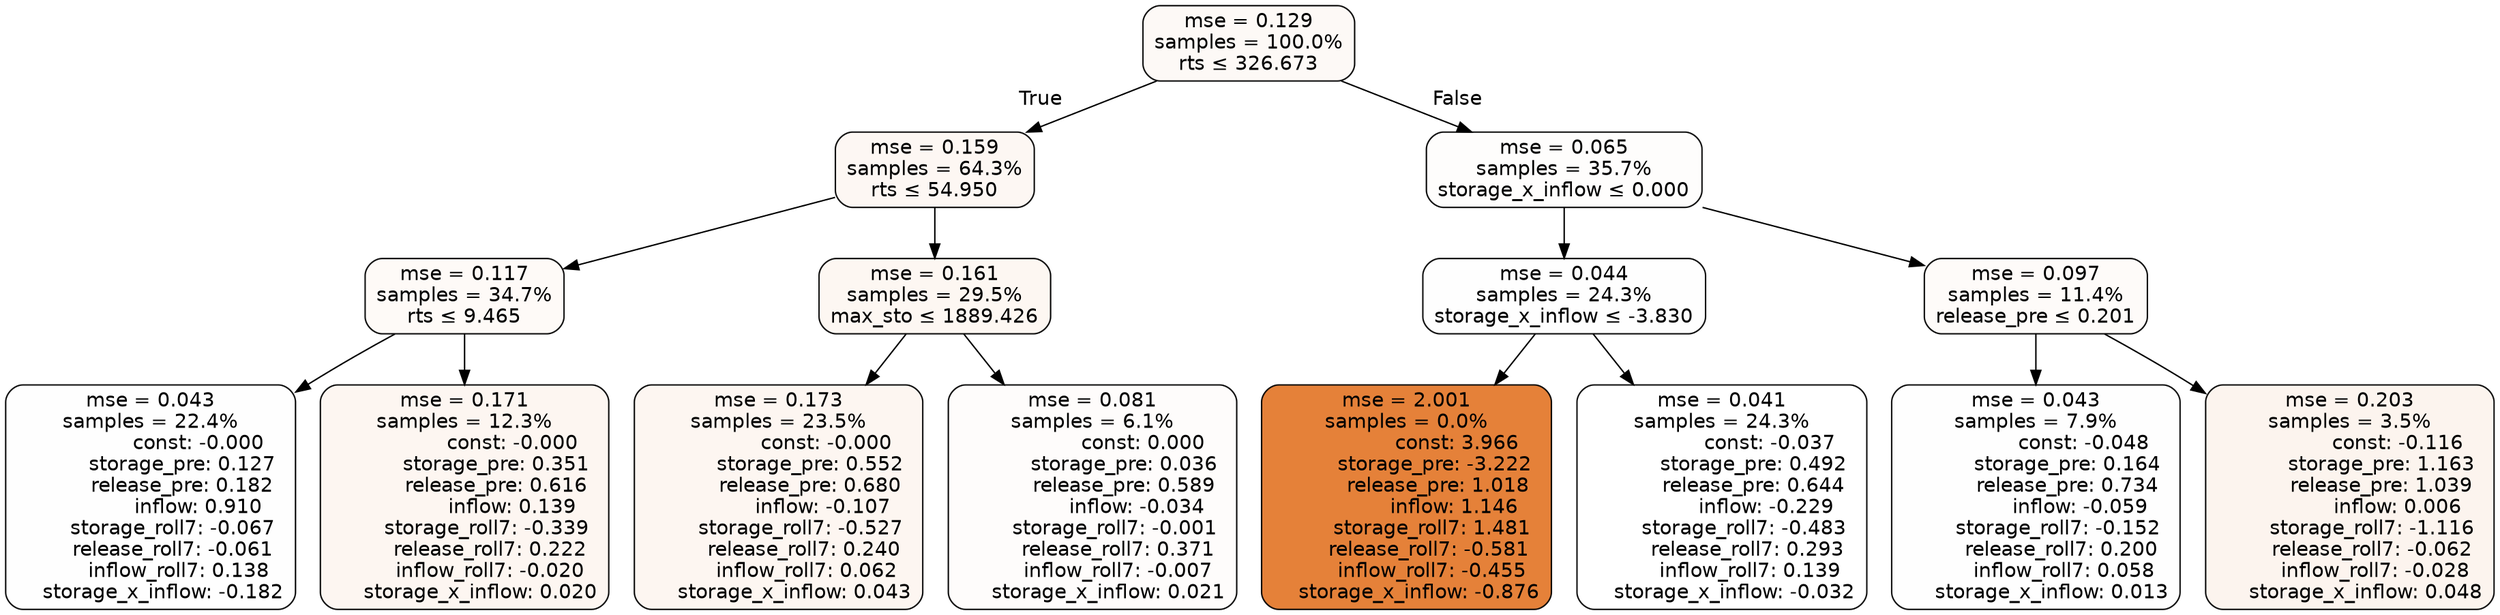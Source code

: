 digraph tree {
bgcolor="transparent"
node [shape=rectangle, style="filled, rounded", color="black", fontname=helvetica] ;
edge [fontname=helvetica] ;
	"0" [label="mse = 0.129
samples = 100.0%
rts &le; 326.673", fillcolor="#fdf9f6"]
	"1" [label="mse = 0.159
samples = 64.3%
rts &le; 54.950", fillcolor="#fdf7f3"]
	"2" [label="mse = 0.117
samples = 34.7%
rts &le; 9.465", fillcolor="#fefaf7"]
	"3" [label="mse = 0.043
samples = 22.4%
               const: -0.000
          storage_pre: 0.127
          release_pre: 0.182
               inflow: 0.910
       storage_roll7: -0.067
       release_roll7: -0.061
         inflow_roll7: 0.138
    storage_x_inflow: -0.182", fillcolor="#fefefe"]
	"4" [label="mse = 0.171
samples = 12.3%
               const: -0.000
          storage_pre: 0.351
          release_pre: 0.616
               inflow: 0.139
       storage_roll7: -0.339
        release_roll7: 0.222
        inflow_roll7: -0.020
     storage_x_inflow: 0.020", fillcolor="#fdf6f1"]
	"5" [label="mse = 0.161
samples = 29.5%
max_sto &le; 1889.426", fillcolor="#fdf7f2"]
	"6" [label="mse = 0.173
samples = 23.5%
               const: -0.000
          storage_pre: 0.552
          release_pre: 0.680
              inflow: -0.107
       storage_roll7: -0.527
        release_roll7: 0.240
         inflow_roll7: 0.062
     storage_x_inflow: 0.043", fillcolor="#fdf6f1"]
	"7" [label="mse = 0.081
samples = 6.1%
                const: 0.000
          storage_pre: 0.036
          release_pre: 0.589
              inflow: -0.034
       storage_roll7: -0.001
        release_roll7: 0.371
        inflow_roll7: -0.007
     storage_x_inflow: 0.021", fillcolor="#fefcfb"]
	"8" [label="mse = 0.065
samples = 35.7%
storage_x_inflow &le; 0.000", fillcolor="#fefdfc"]
	"9" [label="mse = 0.044
samples = 24.3%
storage_x_inflow &le; -3.830", fillcolor="#fefefe"]
	"10" [label="mse = 2.001
samples = 0.0%
                const: 3.966
         storage_pre: -3.222
          release_pre: 1.018
               inflow: 1.146
        storage_roll7: 1.481
       release_roll7: -0.581
        inflow_roll7: -0.455
    storage_x_inflow: -0.876", fillcolor="#e58139"]
	"11" [label="mse = 0.041
samples = 24.3%
               const: -0.037
          storage_pre: 0.492
          release_pre: 0.644
              inflow: -0.229
       storage_roll7: -0.483
        release_roll7: 0.293
         inflow_roll7: 0.139
    storage_x_inflow: -0.032", fillcolor="#ffffff"]
	"12" [label="mse = 0.097
samples = 11.4%
release_pre &le; 0.201", fillcolor="#fefbf9"]
	"13" [label="mse = 0.043
samples = 7.9%
               const: -0.048
          storage_pre: 0.164
          release_pre: 0.734
              inflow: -0.059
       storage_roll7: -0.152
        release_roll7: 0.200
         inflow_roll7: 0.058
     storage_x_inflow: 0.013", fillcolor="#fefefe"]
	"14" [label="mse = 0.203
samples = 3.5%
               const: -0.116
          storage_pre: 1.163
          release_pre: 1.039
               inflow: 0.006
       storage_roll7: -1.116
       release_roll7: -0.062
        inflow_roll7: -0.028
     storage_x_inflow: 0.048", fillcolor="#fcf4ee"]

	"0" -> "1" [labeldistance=2.5, labelangle=45, headlabel="True"]
	"1" -> "2"
	"2" -> "3"
	"2" -> "4"
	"1" -> "5"
	"5" -> "6"
	"5" -> "7"
	"0" -> "8" [labeldistance=2.5, labelangle=-45, headlabel="False"]
	"8" -> "9"
	"9" -> "10"
	"9" -> "11"
	"8" -> "12"
	"12" -> "13"
	"12" -> "14"
}